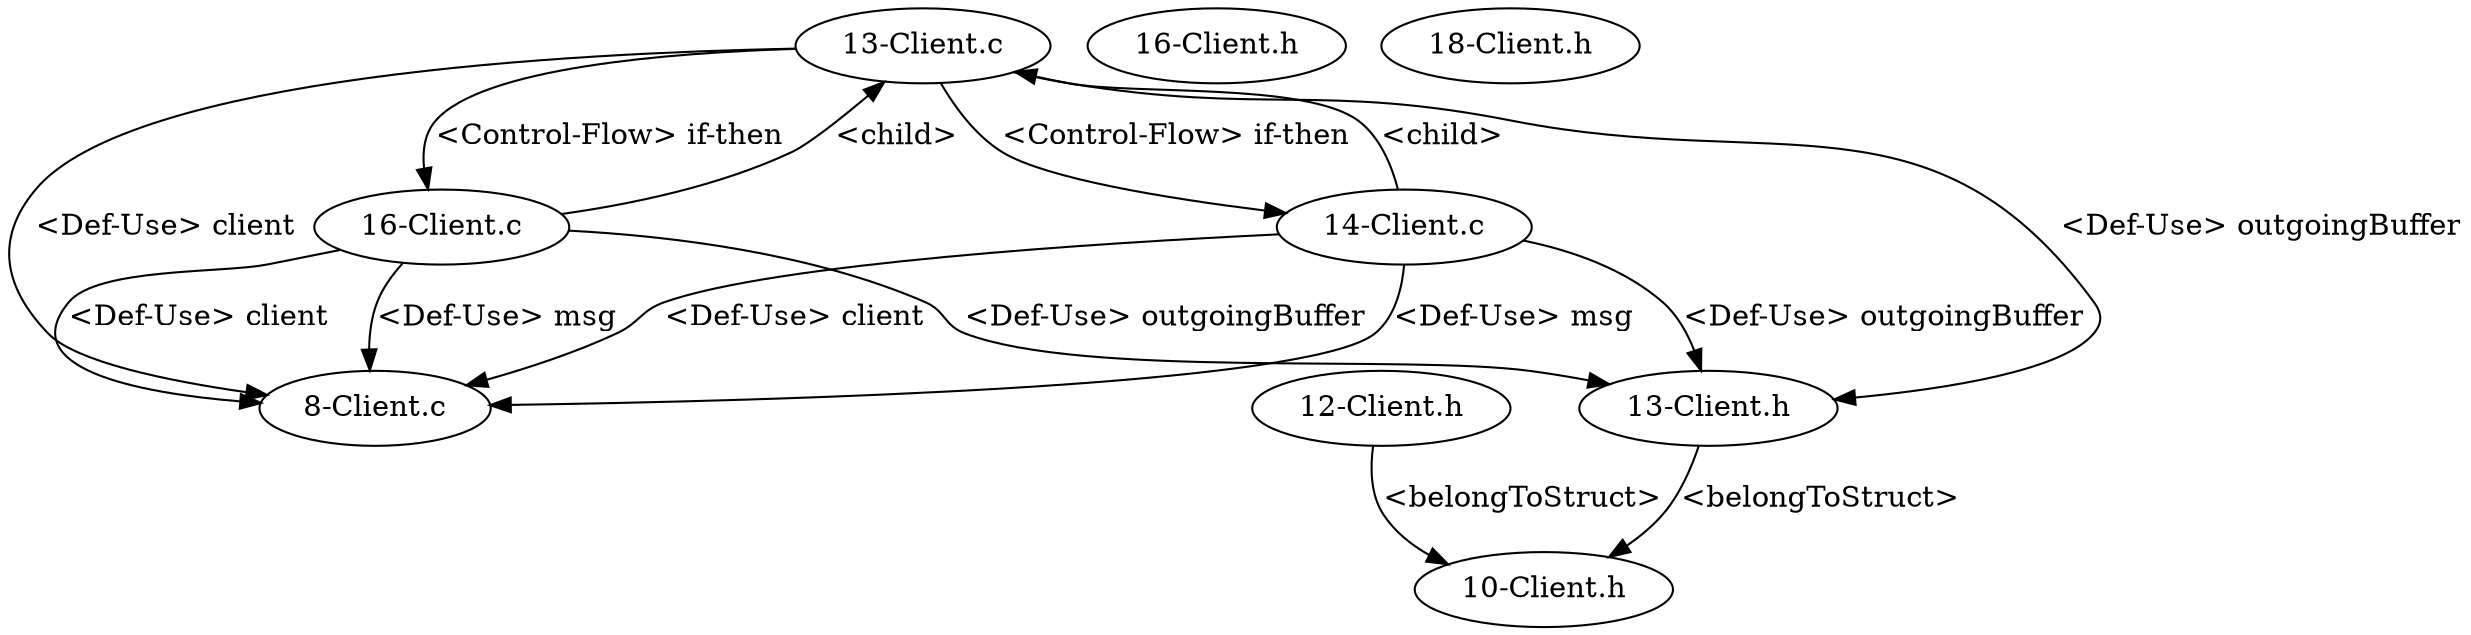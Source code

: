 digraph {
1 [label = "8-Client.c"];
2 [label = "13-Client.c"];
2 -> 1[label="<Def-Use> client"];
3 [label = "14-Client.c"];
3 -> 1[label="<Def-Use> client"];
3 -> 1[label="<Def-Use> msg"];
3 -> 2[label="<child>"];
4 [label = "16-Client.c"];
4 -> 1[label="<Def-Use> client"];
4 -> 2[label="<child>"];
4 -> 1[label="<Def-Use> msg"];
2 -> 3[label="<Control-Flow> if-then"];
2 -> 4[label="<Control-Flow> if-then"];
5 [label = "10-Client.h"];
6 [label = "12-Client.h"];
7 [label = "13-Client.h"];
6 -> 5[label="<belongToStruct>"];
7 -> 5[label="<belongToStruct>"];
8 [label = "16-Client.h"];
9 [label = "18-Client.h"];
3 -> 7[label="<Def-Use> outgoingBuffer"];
2 -> 7[label="<Def-Use> outgoingBuffer"];
4 -> 7[label="<Def-Use> outgoingBuffer"];
}